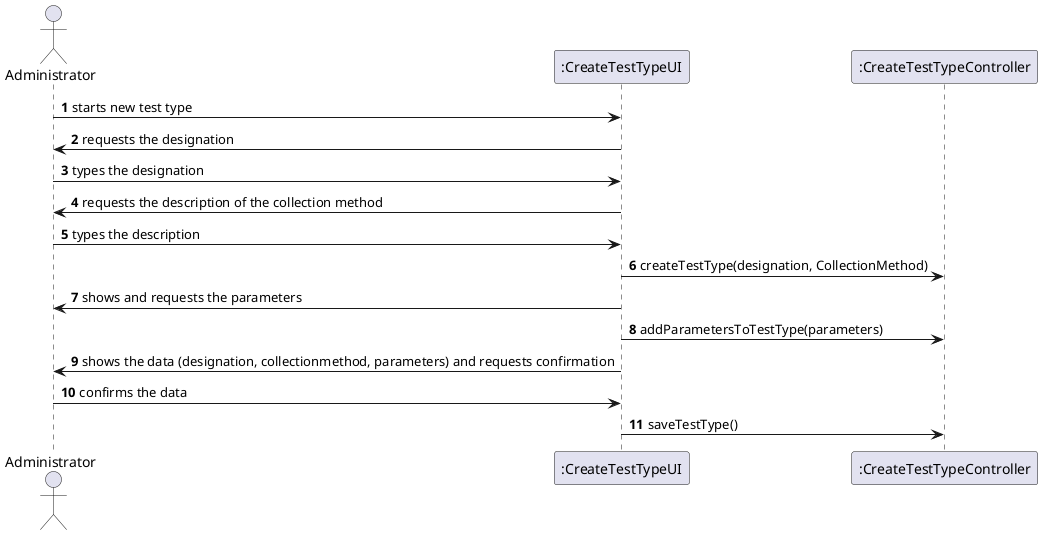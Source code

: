 @startuml


autonumber

actor Administrator

Administrator -> ":CreateTestTypeUI": starts new test type
":CreateTestTypeUI" -> Administrator: requests the designation
Administrator -> ":CreateTestTypeUI": types the designation
":CreateTestTypeUI" -> Administrator: requests the description of the collection method
Administrator -> ":CreateTestTypeUI": types the description

":CreateTestTypeUI" -> ":CreateTestTypeController": createTestType(designation, CollectionMethod)

":CreateTestTypeUI" -> Administrator: shows and requests the parameters

":CreateTestTypeUI" -> ":CreateTestTypeController": addParametersToTestType(parameters)

":CreateTestTypeUI" -> Administrator: shows the data (designation, collectionmethod, parameters) and requests confirmation
Administrator -> ":CreateTestTypeUI": confirms the data
":CreateTestTypeUI" -> ":CreateTestTypeController": saveTestType()


@enduml